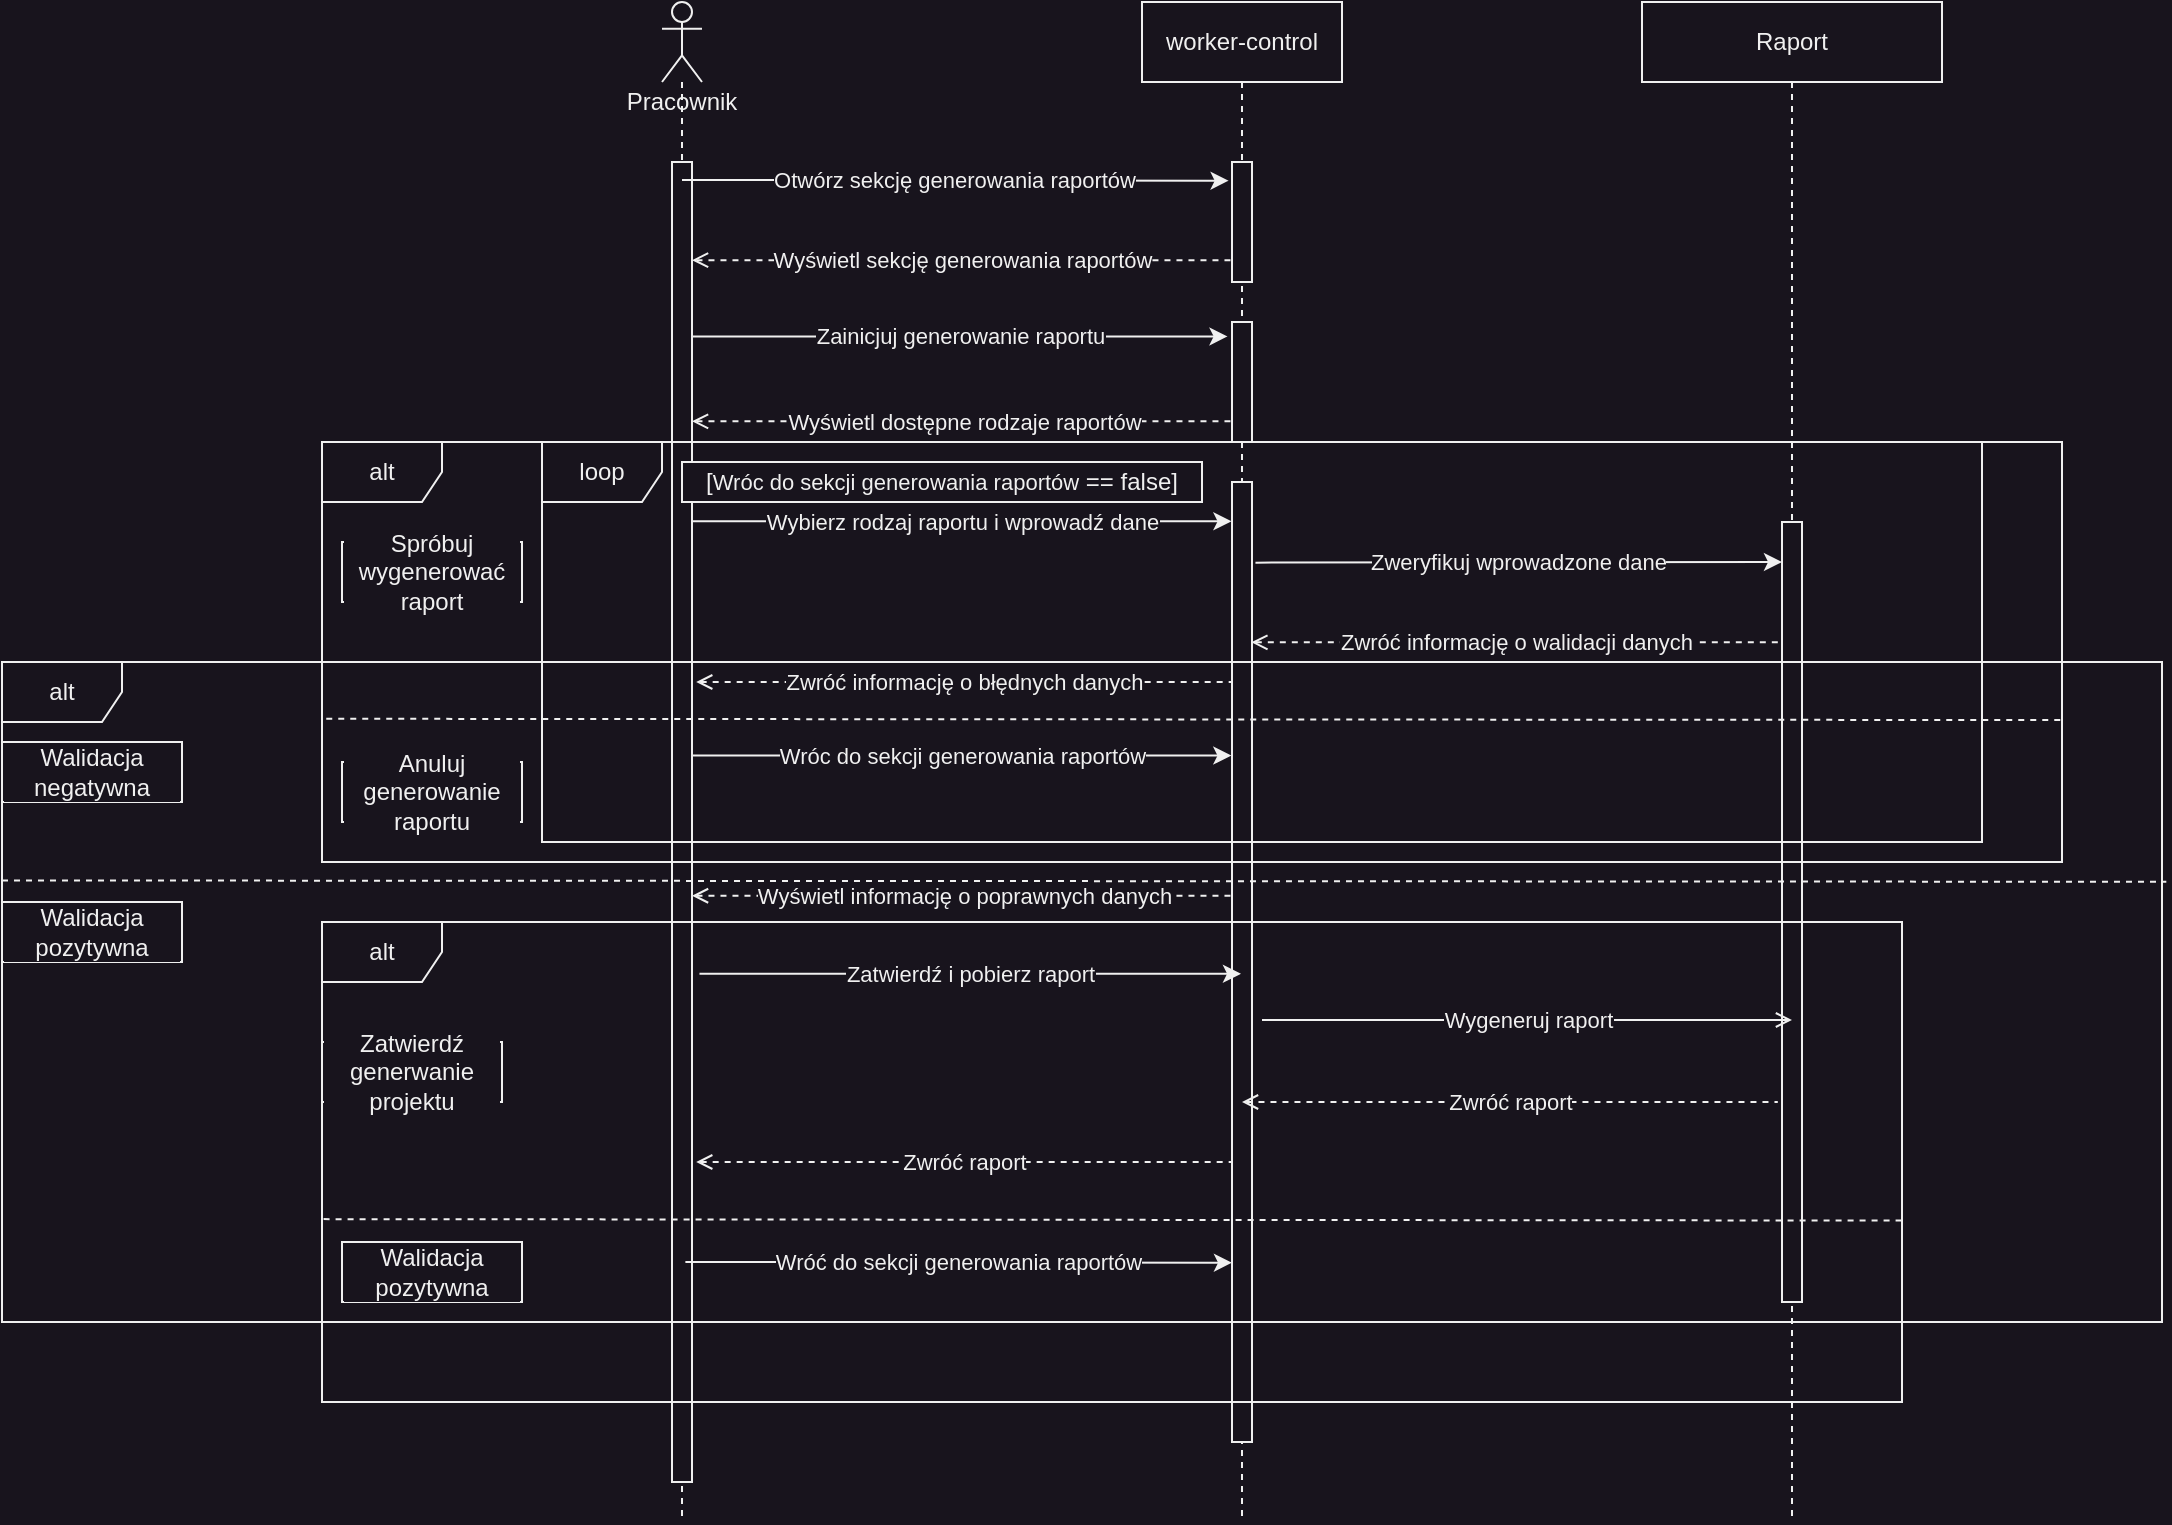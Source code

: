 <mxfile>
    <diagram id="hrDizmAoiEksj0nWwZ9k" name="Page-1">
        <mxGraphModel dx="1682" dy="359" grid="1" gridSize="10" guides="1" tooltips="1" connect="1" arrows="1" fold="1" page="1" pageScale="1" pageWidth="850" pageHeight="1100" background="#18141D" math="0" shadow="0">
            <root>
                <mxCell id="0"/>
                <mxCell id="1" parent="0"/>
                <mxCell id="2" value="Pracownik" style="shape=umlLifeline;participant=umlActor;perimeter=lifelinePerimeter;whiteSpace=wrap;html=1;container=1;collapsible=0;recursiveResize=0;verticalAlign=top;spacingTop=36;outlineConnect=0;fillColor=#18141D;strokeColor=#F0F0F0;fontColor=#F0F0F0;labelBackgroundColor=none;" parent="1" vertex="1">
                    <mxGeometry x="70" y="40" width="20" height="760" as="geometry"/>
                </mxCell>
                <mxCell id="6" value="" style="html=1;points=[];perimeter=orthogonalPerimeter;fillColor=#18141D;strokeColor=#F0F0F0;fontColor=#F0F0F0;labelBackgroundColor=#18141D;" parent="2" vertex="1">
                    <mxGeometry x="5" y="80" width="10" height="660" as="geometry"/>
                </mxCell>
                <mxCell id="3" value="worker-control" style="shape=umlLifeline;perimeter=lifelinePerimeter;whiteSpace=wrap;html=1;container=1;collapsible=0;recursiveResize=0;outlineConnect=0;fillColor=#18141D;strokeColor=#F0F0F0;fontColor=#F0F0F0;labelBackgroundColor=#18141D;" parent="1" vertex="1">
                    <mxGeometry x="310" y="40" width="100" height="760" as="geometry"/>
                </mxCell>
                <mxCell id="8" value="" style="html=1;points=[];perimeter=orthogonalPerimeter;fillColor=#18141D;strokeColor=#F0F0F0;fontColor=#F0F0F0;labelBackgroundColor=#18141D;" parent="3" vertex="1">
                    <mxGeometry x="45" y="80" width="10" height="60" as="geometry"/>
                </mxCell>
                <mxCell id="14" value="" style="html=1;points=[];perimeter=orthogonalPerimeter;fillColor=#18141D;strokeColor=#F0F0F0;fontColor=#F0F0F0;labelBackgroundColor=#18141D;" parent="3" vertex="1">
                    <mxGeometry x="45" y="160" width="10" height="60" as="geometry"/>
                </mxCell>
                <mxCell id="32" style="edgeStyle=none;html=1;startArrow=open;startFill=0;endArrow=open;endFill=0;fillColor=#18141D;strokeColor=#F0F0F0;fontColor=#F0F0F0;labelBackgroundColor=#18141D;" parent="3" source="19" target="3" edge="1">
                    <mxGeometry relative="1" as="geometry"/>
                </mxCell>
                <mxCell id="19" value="" style="html=1;points=[];perimeter=orthogonalPerimeter;fillColor=#18141D;strokeColor=#F0F0F0;fontColor=#F0F0F0;labelBackgroundColor=#18141D;" parent="3" vertex="1">
                    <mxGeometry x="45" y="240" width="10" height="480" as="geometry"/>
                </mxCell>
                <mxCell id="60" value="Zwróć raport" style="endArrow=none;dashed=1;html=1;startArrow=open;startFill=0;exitX=1.21;exitY=0.143;exitDx=0;exitDy=0;exitPerimeter=0;fillColor=#18141D;strokeColor=#F0F0F0;fontColor=#F0F0F0;labelBackgroundColor=#18141D;" parent="3" edge="1">
                    <mxGeometry width="50" height="50" relative="1" as="geometry">
                        <mxPoint x="-222.9" y="580" as="sourcePoint"/>
                        <mxPoint x="45" y="580" as="targetPoint"/>
                    </mxGeometry>
                </mxCell>
                <mxCell id="55" value="Zwróć informację o błędnych danych" style="endArrow=none;dashed=1;html=1;startArrow=open;startFill=0;exitX=1.21;exitY=0.143;exitDx=0;exitDy=0;exitPerimeter=0;fillColor=#18141D;strokeColor=#F0F0F0;fontColor=#F0F0F0;labelBackgroundColor=#18141D;" parent="3" edge="1">
                    <mxGeometry x="-0.002" width="50" height="50" relative="1" as="geometry">
                        <mxPoint x="-222.9" y="340.0" as="sourcePoint"/>
                        <mxPoint x="45" y="340.0" as="targetPoint"/>
                        <mxPoint as="offset"/>
                    </mxGeometry>
                </mxCell>
                <mxCell id="80" value="Wróć do sekcji generowania raportów" style="endArrow=classic;html=1;entryX=-0.169;entryY=0.156;entryDx=0;entryDy=0;entryPerimeter=0;fillColor=#18141D;strokeColor=#F0F0F0;fontColor=#F0F0F0;labelBackgroundColor=#18141D;" parent="3" edge="1">
                    <mxGeometry width="50" height="50" relative="1" as="geometry">
                        <mxPoint x="-228.31" y="630" as="sourcePoint"/>
                        <mxPoint x="45.0" y="630.36" as="targetPoint"/>
                    </mxGeometry>
                </mxCell>
                <mxCell id="4" value="Raport" style="shape=umlLifeline;perimeter=lifelinePerimeter;whiteSpace=wrap;html=1;container=1;collapsible=0;recursiveResize=0;outlineConnect=0;fillColor=#18141D;strokeColor=#F0F0F0;fontColor=#F0F0F0;labelBackgroundColor=#18141D;" parent="1" vertex="1">
                    <mxGeometry x="560" y="40" width="150" height="760" as="geometry"/>
                </mxCell>
                <mxCell id="31" style="edgeStyle=none;html=1;startArrow=open;startFill=0;endArrow=open;endFill=0;fillColor=#18141D;strokeColor=#F0F0F0;fontColor=#F0F0F0;labelBackgroundColor=#18141D;" parent="4" source="10" target="4" edge="1">
                    <mxGeometry relative="1" as="geometry"/>
                </mxCell>
                <mxCell id="10" value="" style="html=1;points=[];perimeter=orthogonalPerimeter;fillColor=#18141D;strokeColor=#F0F0F0;fontColor=#F0F0F0;labelBackgroundColor=#18141D;" parent="4" vertex="1">
                    <mxGeometry x="70" y="260" width="10" height="390" as="geometry"/>
                </mxCell>
                <mxCell id="9" value="Otwórz sekcję generowania raportów" style="endArrow=classic;html=1;entryX=-0.169;entryY=0.156;entryDx=0;entryDy=0;entryPerimeter=0;fillColor=#18141D;strokeColor=#F0F0F0;fontColor=#F0F0F0;labelBackgroundColor=#18141D;" parent="1" target="8" edge="1">
                    <mxGeometry width="50" height="50" relative="1" as="geometry">
                        <mxPoint x="80" y="129" as="sourcePoint"/>
                        <mxPoint x="130" y="120" as="targetPoint"/>
                    </mxGeometry>
                </mxCell>
                <mxCell id="12" value="Wyświetl sekcję generowania raportów" style="endArrow=none;dashed=1;html=1;startArrow=open;startFill=0;entryX=-0.059;entryY=0.818;entryDx=0;entryDy=0;entryPerimeter=0;fillColor=#18141D;strokeColor=#F0F0F0;fontColor=#F0F0F0;labelBackgroundColor=#18141D;" parent="1" source="6" target="8" edge="1">
                    <mxGeometry x="0.001" width="50" height="50" relative="1" as="geometry">
                        <mxPoint x="240" y="230" as="sourcePoint"/>
                        <mxPoint x="290" y="180" as="targetPoint"/>
                        <mxPoint as="offset"/>
                    </mxGeometry>
                </mxCell>
                <mxCell id="15" value="Zainicjuj generowanie raportu" style="endArrow=classic;html=1;entryX=-0.224;entryY=0.12;entryDx=0;entryDy=0;entryPerimeter=0;fillColor=#18141D;strokeColor=#F0F0F0;fontColor=#F0F0F0;labelBackgroundColor=#18141D;" parent="1" source="6" target="14" edge="1">
                    <mxGeometry width="50" height="50" relative="1" as="geometry">
                        <mxPoint x="80" y="220" as="sourcePoint"/>
                        <mxPoint x="348.31" y="220" as="targetPoint"/>
                    </mxGeometry>
                </mxCell>
                <mxCell id="16" value="Wyświetl dostępne rodzaje raportów" style="endArrow=none;dashed=1;html=1;startArrow=open;startFill=0;entryX=0.052;entryY=0.828;entryDx=0;entryDy=0;entryPerimeter=0;fillColor=#18141D;strokeColor=#F0F0F0;fontColor=#F0F0F0;labelBackgroundColor=#18141D;" parent="1" source="6" target="14" edge="1">
                    <mxGeometry width="50" height="50" relative="1" as="geometry">
                        <mxPoint x="94.07" y="178.6" as="sourcePoint"/>
                        <mxPoint x="364.41" y="179.08" as="targetPoint"/>
                    </mxGeometry>
                </mxCell>
                <mxCell id="20" value="Wybierz rodzaj raportu i wprowadź dane" style="endArrow=classic;html=1;entryX=-0.027;entryY=0.041;entryDx=0;entryDy=0;entryPerimeter=0;fillColor=#18141D;strokeColor=#F0F0F0;fontColor=#F0F0F0;labelBackgroundColor=#18141D;" parent="1" source="6" target="19" edge="1">
                    <mxGeometry width="50" height="50" relative="1" as="geometry">
                        <mxPoint x="120" y="360" as="sourcePoint"/>
                        <mxPoint x="300" y="290" as="targetPoint"/>
                    </mxGeometry>
                </mxCell>
                <mxCell id="22" value="Zweryfikuj wprowadzone dane" style="endArrow=classic;html=1;exitX=1.173;exitY=0.084;exitDx=0;exitDy=0;exitPerimeter=0;fillColor=#18141D;strokeColor=#F0F0F0;fontColor=#F0F0F0;labelBackgroundColor=#18141D;" parent="1" source="19" edge="1">
                    <mxGeometry width="50" height="50" relative="1" as="geometry">
                        <mxPoint x="360" y="314" as="sourcePoint"/>
                        <mxPoint x="630" y="320" as="targetPoint"/>
                    </mxGeometry>
                </mxCell>
                <mxCell id="23" value="Zwróć informację o walidacji danych" style="endArrow=none;dashed=1;html=1;startArrow=open;startFill=0;exitX=0.967;exitY=0.167;exitDx=0;exitDy=0;exitPerimeter=0;fillColor=#18141D;strokeColor=#F0F0F0;fontColor=#F0F0F0;labelBackgroundColor=#18141D;" parent="1" source="19" target="10" edge="1">
                    <mxGeometry width="50" height="50" relative="1" as="geometry">
                        <mxPoint x="360" y="380" as="sourcePoint"/>
                        <mxPoint x="630.52" y="380.0" as="targetPoint"/>
                    </mxGeometry>
                </mxCell>
                <mxCell id="24" value="Wyświetl informację o poprawnych danych" style="endArrow=none;dashed=1;html=1;startArrow=open;startFill=0;entryX=0.1;entryY=0.431;entryDx=0;entryDy=0;entryPerimeter=0;fillColor=#18141D;strokeColor=#F0F0F0;fontColor=#F0F0F0;labelBackgroundColor=#18141D;" parent="1" source="6" target="19" edge="1">
                    <mxGeometry width="50" height="50" relative="1" as="geometry">
                        <mxPoint x="90" y="390" as="sourcePoint"/>
                        <mxPoint x="290" y="400" as="targetPoint"/>
                    </mxGeometry>
                </mxCell>
                <mxCell id="26" value="Wróc do sekcji generowania raportów" style="endArrow=classic;html=1;entryX=-0.033;entryY=0.285;entryDx=0;entryDy=0;entryPerimeter=0;fillColor=#18141D;strokeColor=#F0F0F0;fontColor=#F0F0F0;labelBackgroundColor=#18141D;" parent="1" source="6" target="19" edge="1">
                    <mxGeometry width="50" height="50" relative="1" as="geometry">
                        <mxPoint x="100" y="480" as="sourcePoint"/>
                        <mxPoint x="350" y="420" as="targetPoint"/>
                    </mxGeometry>
                </mxCell>
                <mxCell id="35" value="Zatwierdź i pobierz raport" style="endArrow=classic;html=1;exitX=1.374;exitY=0.615;exitDx=0;exitDy=0;exitPerimeter=0;fillColor=#18141D;strokeColor=#F0F0F0;fontColor=#F0F0F0;labelBackgroundColor=#18141D;" parent="1" source="6" target="3" edge="1">
                    <mxGeometry width="50" height="50" relative="1" as="geometry">
                        <mxPoint x="100" y="490" as="sourcePoint"/>
                        <mxPoint x="363.27" y="382.1" as="targetPoint"/>
                    </mxGeometry>
                </mxCell>
                <mxCell id="49" value="[&lt;span style=&quot;font-size: 11px;&quot;&gt;Wróc do sekcji generowania raportów&lt;/span&gt;&amp;nbsp;== false]" style="text;html=1;strokeColor=#F0F0F0;fillColor=#18141D;align=center;verticalAlign=middle;whiteSpace=wrap;rounded=0;fontColor=#F0F0F0;labelBackgroundColor=#18141D;" parent="1" vertex="1">
                    <mxGeometry x="80" y="270" width="260" height="20" as="geometry"/>
                </mxCell>
                <mxCell id="58" value="Zwróć raport" style="endArrow=none;dashed=1;html=1;startArrow=open;startFill=0;exitX=1.21;exitY=0.143;exitDx=0;exitDy=0;exitPerimeter=0;fillColor=#18141D;strokeColor=#F0F0F0;fontColor=#F0F0F0;labelBackgroundColor=#18141D;" parent="1" edge="1">
                    <mxGeometry width="50" height="50" relative="1" as="geometry">
                        <mxPoint x="360" y="590.0" as="sourcePoint"/>
                        <mxPoint x="627.9" y="590.0" as="targetPoint"/>
                    </mxGeometry>
                </mxCell>
                <mxCell id="59" value="Wygeneruj raport" style="endArrow=open;html=1;endFill=0;fillColor=#18141D;strokeColor=#F0F0F0;fontColor=#F0F0F0;labelBackgroundColor=#18141D;" parent="1" edge="1">
                    <mxGeometry width="50" height="50" relative="1" as="geometry">
                        <mxPoint x="370" y="549" as="sourcePoint"/>
                        <mxPoint x="635.0" y="549" as="targetPoint"/>
                    </mxGeometry>
                </mxCell>
                <mxCell id="65" value="alt" style="shape=umlFrame;whiteSpace=wrap;html=1;fillColor=#18141D;strokeColor=#F0F0F0;fontColor=#F0F0F0;labelBackgroundColor=#18141D;" parent="1" vertex="1">
                    <mxGeometry x="-100" y="260" width="870" height="210" as="geometry"/>
                </mxCell>
                <mxCell id="72" value="" style="endArrow=none;dashed=1;html=1;entryX=-0.001;entryY=0.659;entryDx=0;entryDy=0;entryPerimeter=0;exitX=0.999;exitY=0.662;exitDx=0;exitDy=0;exitPerimeter=0;fillColor=#18141D;strokeColor=#F0F0F0;fontColor=#F0F0F0;labelBackgroundColor=#18141D;" parent="1" source="65" target="65" edge="1">
                    <mxGeometry width="50" height="50" relative="1" as="geometry">
                        <mxPoint x="830.87" y="450" as="sourcePoint"/>
                        <mxPoint x="-129.13" y="400" as="targetPoint"/>
                    </mxGeometry>
                </mxCell>
                <mxCell id="73" value="Anuluj generowanie raportu" style="text;html=1;strokeColor=#F0F0F0;fillColor=#18141D;align=center;verticalAlign=middle;whiteSpace=wrap;rounded=0;fontColor=#F0F0F0;labelBackgroundColor=#18141D;" parent="1" vertex="1">
                    <mxGeometry x="-90" y="420" width="90" height="30" as="geometry"/>
                </mxCell>
                <mxCell id="74" value="Spróbuj wygenerować raport" style="text;html=1;strokeColor=#F0F0F0;fillColor=#18141D;align=center;verticalAlign=middle;whiteSpace=wrap;rounded=0;fontColor=#F0F0F0;labelBackgroundColor=#18141D;" parent="1" vertex="1">
                    <mxGeometry x="-90" y="310" width="90" height="30" as="geometry"/>
                </mxCell>
                <mxCell id="51" value="loop" style="shape=umlFrame;whiteSpace=wrap;html=1;fillColor=#18141D;strokeColor=#F0F0F0;fontColor=#F0F0F0;labelBackgroundColor=#18141D;" parent="1" vertex="1">
                    <mxGeometry x="10" y="260" width="720" height="200" as="geometry"/>
                </mxCell>
                <mxCell id="76" value="alt" style="shape=umlFrame;whiteSpace=wrap;html=1;fillColor=#18141D;strokeColor=#F0F0F0;fontColor=#F0F0F0;labelBackgroundColor=#18141D;" parent="1" vertex="1">
                    <mxGeometry x="-260" y="370" width="1080" height="330" as="geometry"/>
                </mxCell>
                <mxCell id="77" value="" style="endArrow=none;dashed=1;html=1;exitX=0;exitY=0.331;exitDx=0;exitDy=0;exitPerimeter=0;entryX=1.002;entryY=0.333;entryDx=0;entryDy=0;entryPerimeter=0;fillColor=#18141D;strokeColor=#F0F0F0;fontColor=#F0F0F0;labelBackgroundColor=#18141D;" parent="1" source="76" target="76" edge="1">
                    <mxGeometry width="50" height="50" relative="1" as="geometry">
                        <mxPoint x="-120" y="560" as="sourcePoint"/>
                        <mxPoint x="-70" y="510" as="targetPoint"/>
                    </mxGeometry>
                </mxCell>
                <mxCell id="78" value="Walidacja negatywna" style="text;html=1;strokeColor=#F0F0F0;fillColor=#18141D;align=center;verticalAlign=middle;whiteSpace=wrap;rounded=0;fontColor=#F0F0F0;labelBackgroundColor=#18141D;" parent="1" vertex="1">
                    <mxGeometry x="-260" y="410" width="90" height="30" as="geometry"/>
                </mxCell>
                <mxCell id="79" value="Walidacja pozytywna" style="text;html=1;strokeColor=#F0F0F0;fillColor=#18141D;align=center;verticalAlign=middle;whiteSpace=wrap;rounded=0;fontColor=#F0F0F0;labelBackgroundColor=#18141D;" parent="1" vertex="1">
                    <mxGeometry x="-260" y="490" width="90" height="30" as="geometry"/>
                </mxCell>
                <mxCell id="84" value="alt" style="shape=umlFrame;whiteSpace=wrap;html=1;fillColor=#18141D;strokeColor=#F0F0F0;fontColor=#F0F0F0;labelBackgroundColor=#18141D;" parent="1" vertex="1">
                    <mxGeometry x="-100" y="500" width="790" height="240" as="geometry"/>
                </mxCell>
                <mxCell id="85" value="" style="endArrow=none;dashed=1;html=1;exitX=0.001;exitY=0.619;exitDx=0;exitDy=0;exitPerimeter=0;entryX=1;entryY=0.622;entryDx=0;entryDy=0;entryPerimeter=0;fillColor=#18141D;strokeColor=#F0F0F0;fontColor=#F0F0F0;labelBackgroundColor=#18141D;" parent="1" source="84" target="84" edge="1">
                    <mxGeometry width="50" height="50" relative="1" as="geometry">
                        <mxPoint x="-60" y="680" as="sourcePoint"/>
                        <mxPoint x="-10" y="630" as="targetPoint"/>
                    </mxGeometry>
                </mxCell>
                <mxCell id="87" value="Zatwierdź generwanie projektu" style="text;html=1;strokeColor=#F0F0F0;fillColor=#18141D;align=center;verticalAlign=middle;whiteSpace=wrap;rounded=0;fontColor=#F0F0F0;labelBackgroundColor=#18141D;" parent="1" vertex="1">
                    <mxGeometry x="-100" y="560" width="90" height="30" as="geometry"/>
                </mxCell>
                <mxCell id="88" value="Walidacja pozytywna" style="text;html=1;strokeColor=#F0F0F0;fillColor=#18141D;align=center;verticalAlign=middle;whiteSpace=wrap;rounded=0;fontColor=#F0F0F0;labelBackgroundColor=#18141D;" parent="1" vertex="1">
                    <mxGeometry x="-90" y="660" width="90" height="30" as="geometry"/>
                </mxCell>
            </root>
        </mxGraphModel>
    </diagram>
</mxfile>